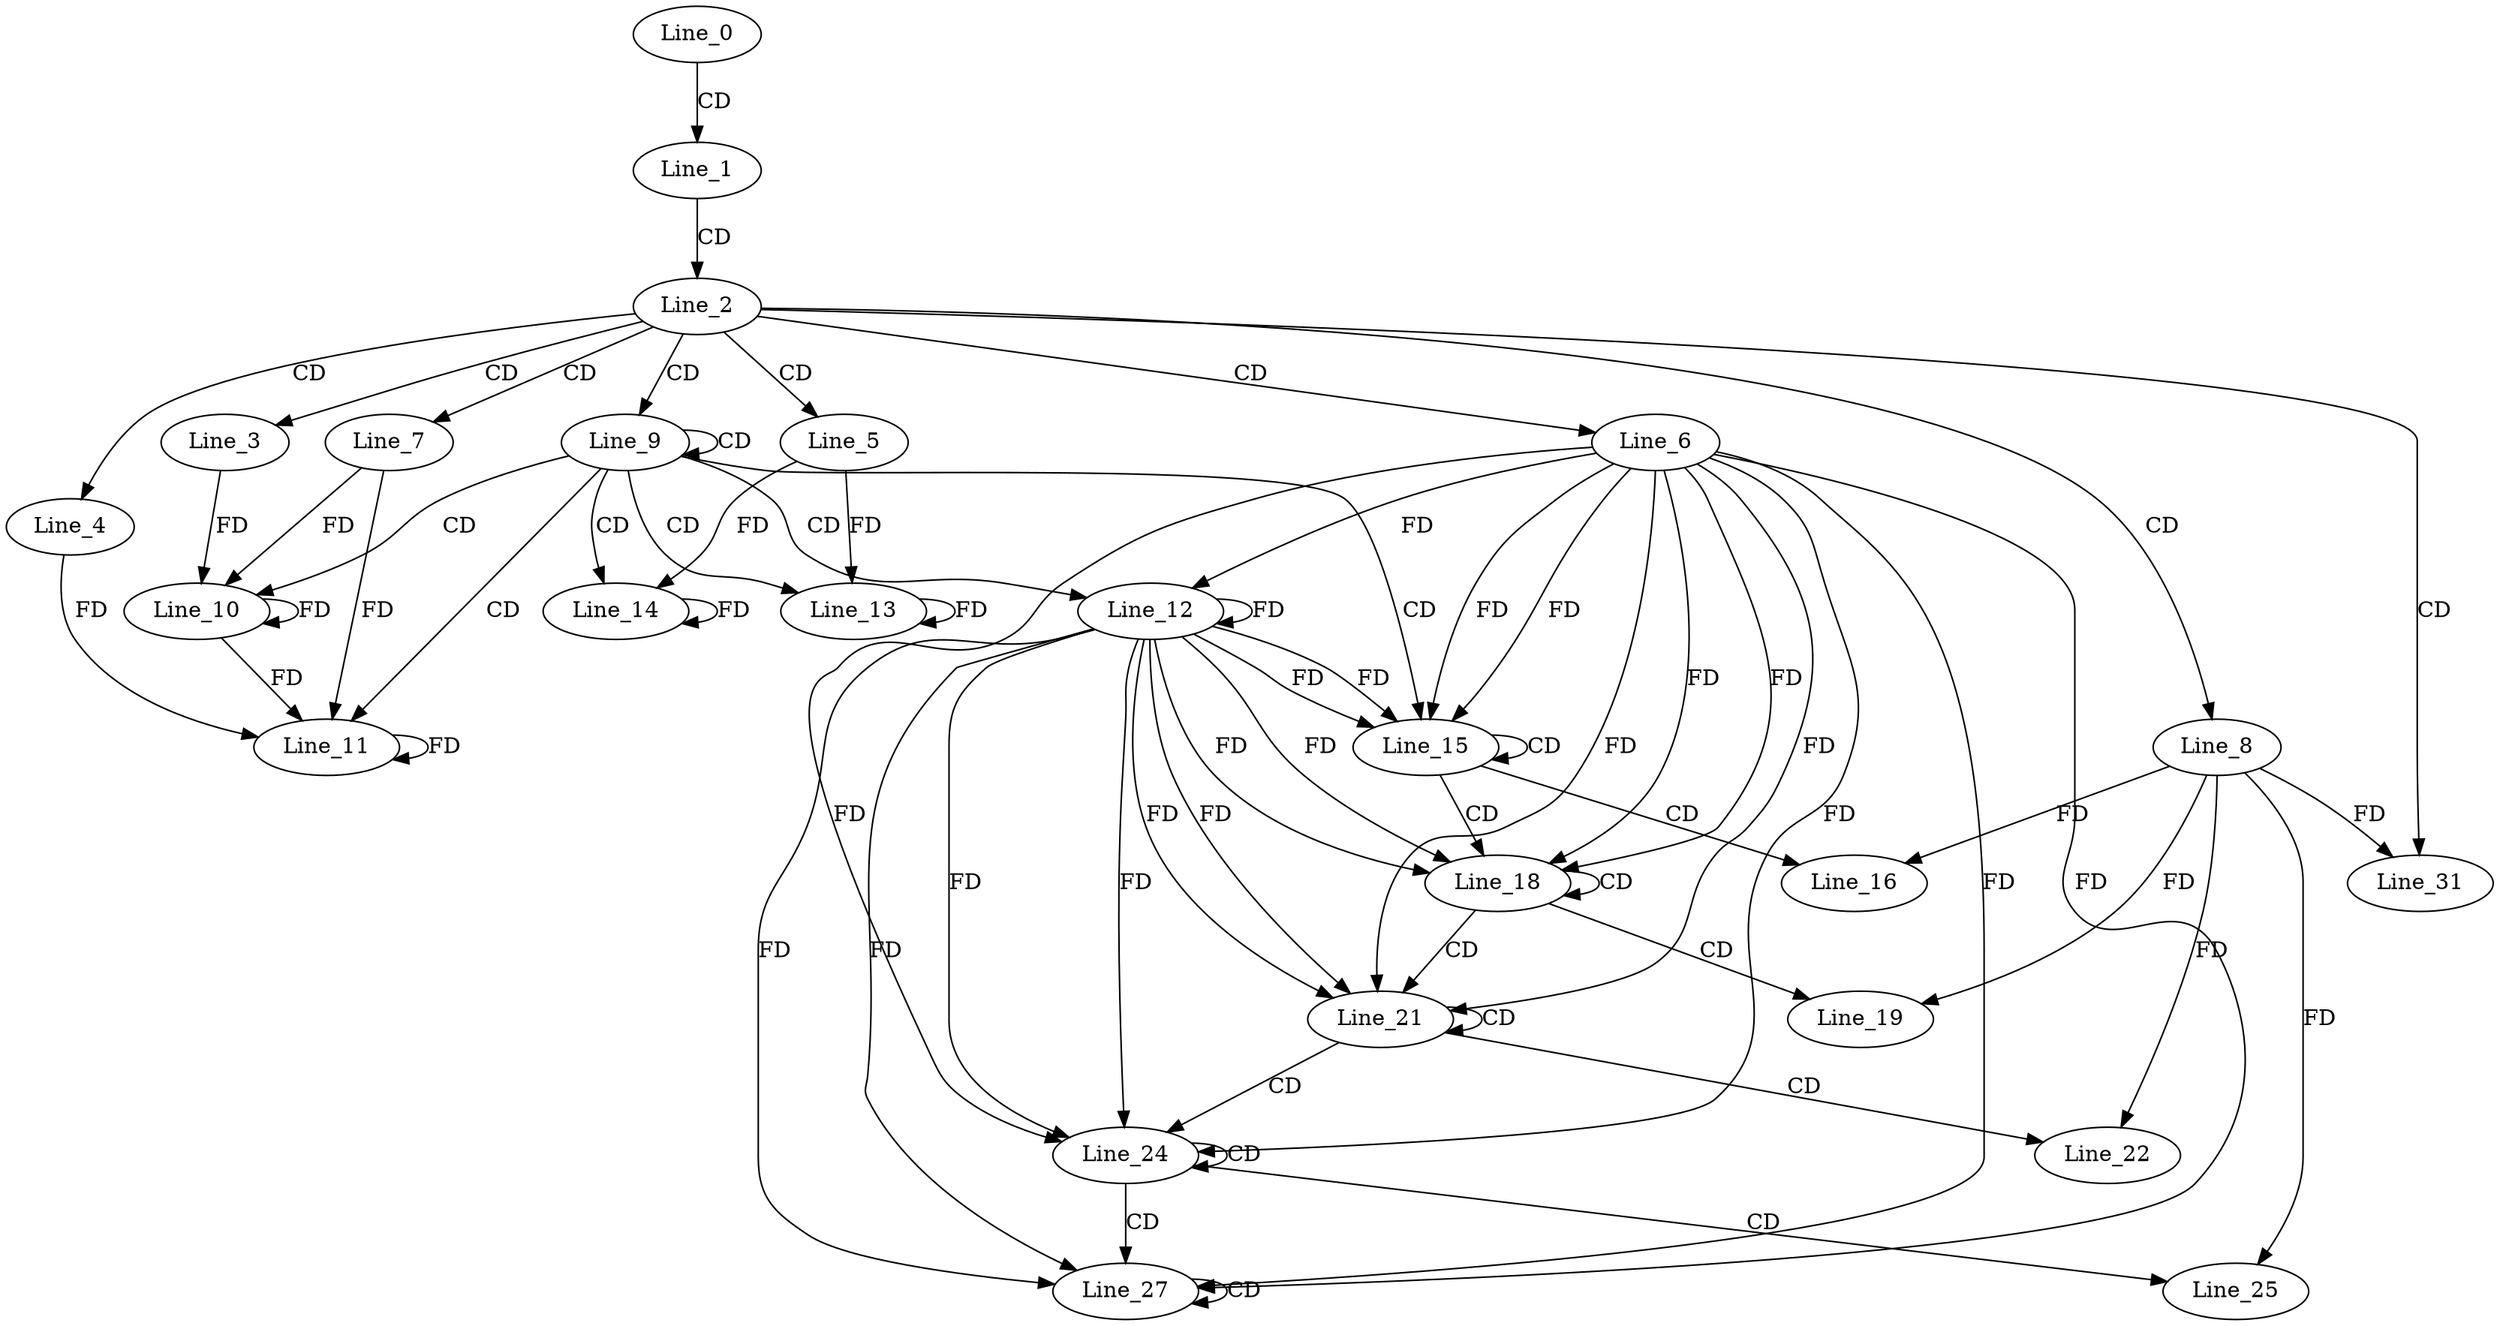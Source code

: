 digraph G {
  Line_0;
  Line_1;
  Line_2;
  Line_3;
  Line_4;
  Line_5;
  Line_6;
  Line_7;
  Line_8;
  Line_9;
  Line_10;
  Line_10;
  Line_11;
  Line_11;
  Line_12;
  Line_13;
  Line_13;
  Line_14;
  Line_14;
  Line_15;
  Line_15;
  Line_16;
  Line_16;
  Line_18;
  Line_18;
  Line_19;
  Line_19;
  Line_21;
  Line_21;
  Line_22;
  Line_22;
  Line_24;
  Line_24;
  Line_25;
  Line_25;
  Line_27;
  Line_27;
  Line_31;
  Line_0 -> Line_1 [ label="CD" ];
  Line_1 -> Line_2 [ label="CD" ];
  Line_2 -> Line_3 [ label="CD" ];
  Line_2 -> Line_4 [ label="CD" ];
  Line_2 -> Line_5 [ label="CD" ];
  Line_2 -> Line_6 [ label="CD" ];
  Line_2 -> Line_7 [ label="CD" ];
  Line_2 -> Line_8 [ label="CD" ];
  Line_2 -> Line_9 [ label="CD" ];
  Line_9 -> Line_9 [ label="CD" ];
  Line_9 -> Line_10 [ label="CD" ];
  Line_10 -> Line_10 [ label="FD" ];
  Line_7 -> Line_10 [ label="FD" ];
  Line_3 -> Line_10 [ label="FD" ];
  Line_9 -> Line_11 [ label="CD" ];
  Line_11 -> Line_11 [ label="FD" ];
  Line_4 -> Line_11 [ label="FD" ];
  Line_10 -> Line_11 [ label="FD" ];
  Line_7 -> Line_11 [ label="FD" ];
  Line_9 -> Line_12 [ label="CD" ];
  Line_12 -> Line_12 [ label="FD" ];
  Line_6 -> Line_12 [ label="FD" ];
  Line_9 -> Line_13 [ label="CD" ];
  Line_13 -> Line_13 [ label="FD" ];
  Line_5 -> Line_13 [ label="FD" ];
  Line_9 -> Line_14 [ label="CD" ];
  Line_14 -> Line_14 [ label="FD" ];
  Line_5 -> Line_14 [ label="FD" ];
  Line_9 -> Line_15 [ label="CD" ];
  Line_12 -> Line_15 [ label="FD" ];
  Line_6 -> Line_15 [ label="FD" ];
  Line_15 -> Line_15 [ label="CD" ];
  Line_12 -> Line_15 [ label="FD" ];
  Line_6 -> Line_15 [ label="FD" ];
  Line_15 -> Line_16 [ label="CD" ];
  Line_8 -> Line_16 [ label="FD" ];
  Line_15 -> Line_18 [ label="CD" ];
  Line_12 -> Line_18 [ label="FD" ];
  Line_6 -> Line_18 [ label="FD" ];
  Line_18 -> Line_18 [ label="CD" ];
  Line_12 -> Line_18 [ label="FD" ];
  Line_6 -> Line_18 [ label="FD" ];
  Line_18 -> Line_19 [ label="CD" ];
  Line_8 -> Line_19 [ label="FD" ];
  Line_18 -> Line_21 [ label="CD" ];
  Line_12 -> Line_21 [ label="FD" ];
  Line_6 -> Line_21 [ label="FD" ];
  Line_21 -> Line_21 [ label="CD" ];
  Line_12 -> Line_21 [ label="FD" ];
  Line_6 -> Line_21 [ label="FD" ];
  Line_21 -> Line_22 [ label="CD" ];
  Line_8 -> Line_22 [ label="FD" ];
  Line_21 -> Line_24 [ label="CD" ];
  Line_12 -> Line_24 [ label="FD" ];
  Line_6 -> Line_24 [ label="FD" ];
  Line_24 -> Line_24 [ label="CD" ];
  Line_12 -> Line_24 [ label="FD" ];
  Line_6 -> Line_24 [ label="FD" ];
  Line_24 -> Line_25 [ label="CD" ];
  Line_8 -> Line_25 [ label="FD" ];
  Line_24 -> Line_27 [ label="CD" ];
  Line_12 -> Line_27 [ label="FD" ];
  Line_6 -> Line_27 [ label="FD" ];
  Line_27 -> Line_27 [ label="CD" ];
  Line_12 -> Line_27 [ label="FD" ];
  Line_6 -> Line_27 [ label="FD" ];
  Line_2 -> Line_31 [ label="CD" ];
  Line_8 -> Line_31 [ label="FD" ];
}
